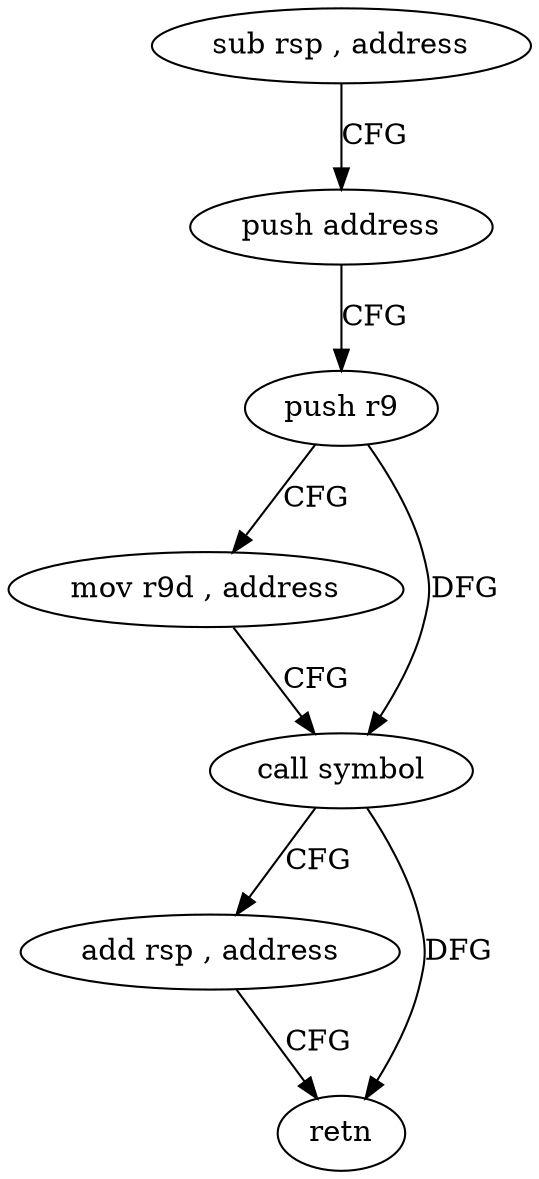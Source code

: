 digraph "func" {
"4205295" [label = "sub rsp , address" ]
"4205299" [label = "push address" ]
"4205301" [label = "push r9" ]
"4205303" [label = "mov r9d , address" ]
"4205309" [label = "call symbol" ]
"4205314" [label = "add rsp , address" ]
"4205318" [label = "retn" ]
"4205295" -> "4205299" [ label = "CFG" ]
"4205299" -> "4205301" [ label = "CFG" ]
"4205301" -> "4205303" [ label = "CFG" ]
"4205301" -> "4205309" [ label = "DFG" ]
"4205303" -> "4205309" [ label = "CFG" ]
"4205309" -> "4205314" [ label = "CFG" ]
"4205309" -> "4205318" [ label = "DFG" ]
"4205314" -> "4205318" [ label = "CFG" ]
}
